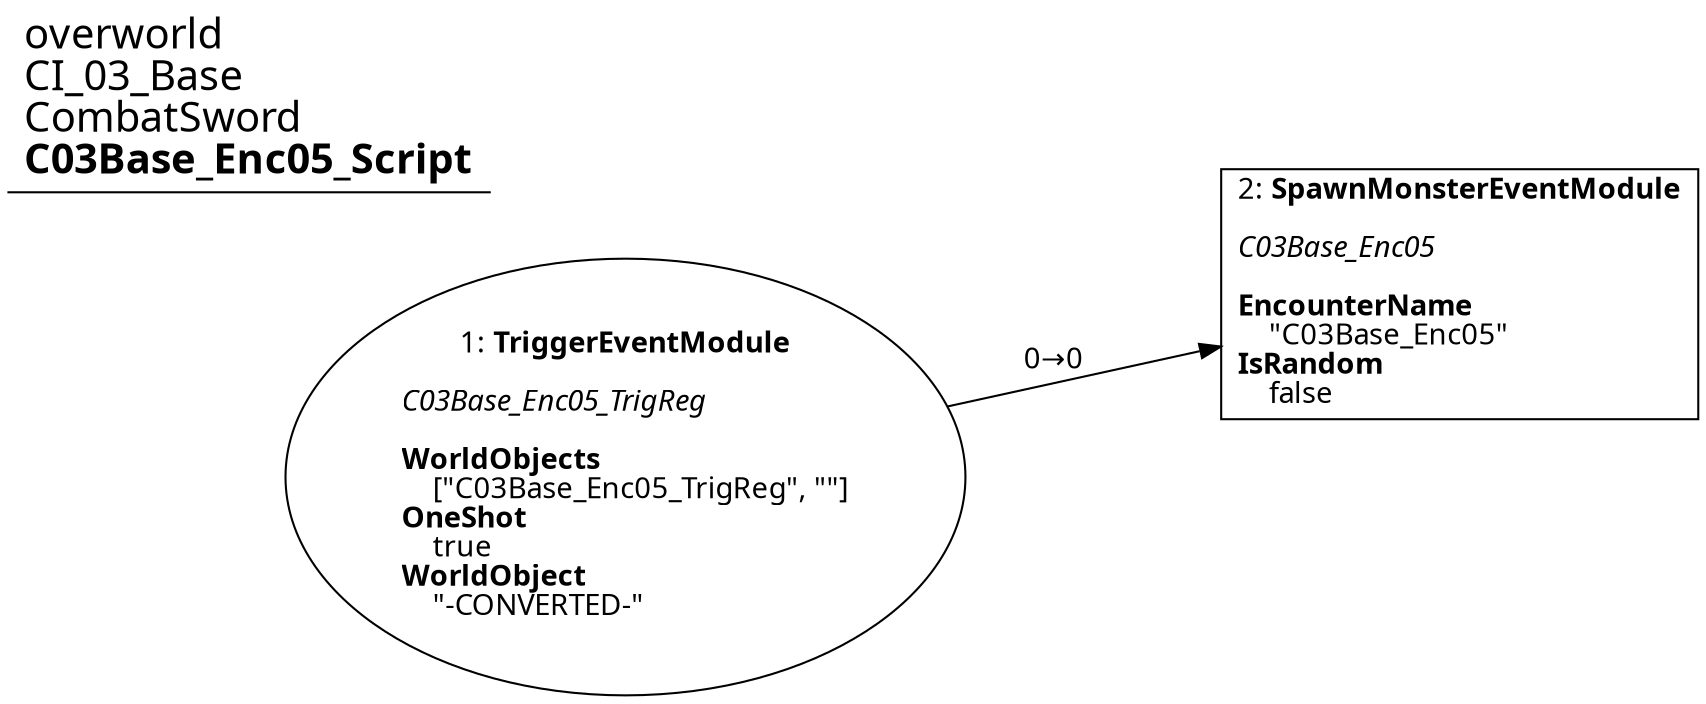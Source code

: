 digraph {
    layout = fdp;
    overlap = prism;
    sep = "+16";
    splines = spline;

    node [ shape = box ];

    graph [ fontname = "Segoe UI" ];
    node [ fontname = "Segoe UI" ];
    edge [ fontname = "Segoe UI" ];

    1 [ label = <1: <b>TriggerEventModule</b><br/><br/><i>C03Base_Enc05_TrigReg<br align="left"/></i><br align="left"/><b>WorldObjects</b><br align="left"/>    [&quot;C03Base_Enc05_TrigReg&quot;, &quot;&quot;]<br align="left"/><b>OneShot</b><br align="left"/>    true<br align="left"/><b>WorldObject</b><br align="left"/>    &quot;-CONVERTED-&quot;<br align="left"/>> ];
    1 [ shape = oval ]
    1 [ pos = "0.16800001,-0.14500001!" ];
    1 -> 2 [ label = "0→0" ];

    2 [ label = <2: <b>SpawnMonsterEventModule</b><br/><br/><i>C03Base_Enc05<br align="left"/></i><br align="left"/><b>EncounterName</b><br align="left"/>    &quot;C03Base_Enc05&quot;<br align="left"/><b>IsRandom</b><br align="left"/>    false<br align="left"/>> ];
    2 [ pos = "0.455,-0.14600001!" ];

    title [ pos = "0.16700001,-0.14400001!" ];
    title [ shape = underline ];
    title [ label = <<font point-size="20">overworld<br align="left"/>CI_03_Base<br align="left"/>CombatSword<br align="left"/><b>C03Base_Enc05_Script</b><br align="left"/></font>> ];
}
